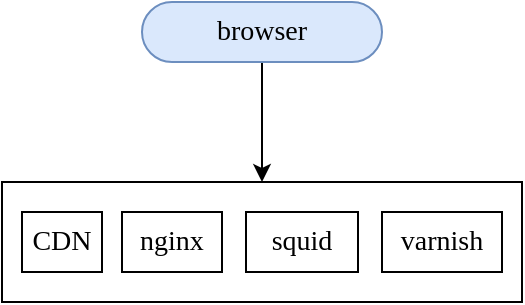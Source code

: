 <mxfile version="12.9.9" type="device" pages="5"><diagram id="aVSFI0ohO90rCz7l-M5f" name="静态页面技术"><mxGraphModel dx="1072" dy="792" grid="1" gridSize="10" guides="1" tooltips="1" connect="1" arrows="1" fold="1" page="1" pageScale="1" pageWidth="827" pageHeight="1169" math="0" shadow="0"><root><mxCell id="0"/><mxCell id="1" parent="0"/><mxCell id="fI-rvCRYNwLIC93Z8lfF-1" value="" style="rounded=0;whiteSpace=wrap;html=1;" vertex="1" parent="1"><mxGeometry x="260" y="380" width="260" height="60" as="geometry"/></mxCell><mxCell id="fI-rvCRYNwLIC93Z8lfF-7" style="edgeStyle=orthogonalEdgeStyle;rounded=0;orthogonalLoop=1;jettySize=auto;html=1;exitX=0.5;exitY=1;exitDx=0;exitDy=0;fontFamily=Verdana;fontSize=14;" edge="1" parent="1" source="fI-rvCRYNwLIC93Z8lfF-2" target="fI-rvCRYNwLIC93Z8lfF-1"><mxGeometry relative="1" as="geometry"/></mxCell><mxCell id="fI-rvCRYNwLIC93Z8lfF-2" value="browser" style="rounded=1;whiteSpace=wrap;html=1;arcSize=50;fontSize=14;fontFamily=Verdana;fillColor=#dae8fc;strokeColor=#6c8ebf;" vertex="1" parent="1"><mxGeometry x="330" y="290" width="120" height="30" as="geometry"/></mxCell><mxCell id="fI-rvCRYNwLIC93Z8lfF-3" value="CDN" style="rounded=0;whiteSpace=wrap;html=1;fontFamily=Verdana;fontSize=14;" vertex="1" parent="1"><mxGeometry x="270" y="395" width="40" height="30" as="geometry"/></mxCell><mxCell id="fI-rvCRYNwLIC93Z8lfF-4" value="nginx" style="rounded=0;whiteSpace=wrap;html=1;fontFamily=Verdana;fontSize=14;" vertex="1" parent="1"><mxGeometry x="320" y="395" width="50" height="30" as="geometry"/></mxCell><mxCell id="fI-rvCRYNwLIC93Z8lfF-5" value="squid" style="rounded=0;whiteSpace=wrap;html=1;fontFamily=Verdana;fontSize=14;" vertex="1" parent="1"><mxGeometry x="382" y="395" width="56" height="30" as="geometry"/></mxCell><mxCell id="fI-rvCRYNwLIC93Z8lfF-6" value="varnish" style="rounded=0;whiteSpace=wrap;html=1;fontFamily=Verdana;fontSize=14;" vertex="1" parent="1"><mxGeometry x="450" y="395" width="60" height="30" as="geometry"/></mxCell></root></mxGraphModel></diagram><diagram id="tgfwlnCYsEIhcOa2cPNQ" name="动态页面架构"><mxGraphModel dx="1072" dy="792" grid="1" gridSize="10" guides="1" tooltips="1" connect="1" arrows="1" fold="1" page="1" pageScale="1" pageWidth="827" pageHeight="1169" math="0" shadow="0"><root><mxCell id="LSGXY9-aAn0GkvIun8l5-0"/><mxCell id="LSGXY9-aAn0GkvIun8l5-1" parent="LSGXY9-aAn0GkvIun8l5-0"/><mxCell id="mcsETboyczyvjn5xk08q-5" style="edgeStyle=orthogonalEdgeStyle;rounded=0;orthogonalLoop=1;jettySize=auto;html=1;exitX=0.5;exitY=1;exitDx=0;exitDy=0;fontFamily=Verdana;fontSize=14;" edge="1" parent="LSGXY9-aAn0GkvIun8l5-1" source="mcsETboyczyvjn5xk08q-0" target="mcsETboyczyvjn5xk08q-1"><mxGeometry relative="1" as="geometry"/></mxCell><mxCell id="mcsETboyczyvjn5xk08q-0" value="browser" style="rounded=1;whiteSpace=wrap;html=1;arcSize=50;fontSize=14;fontFamily=Verdana;fillColor=#dae8fc;strokeColor=#6c8ebf;" vertex="1" parent="LSGXY9-aAn0GkvIun8l5-1"><mxGeometry x="330" y="290" width="120" height="30" as="geometry"/></mxCell><mxCell id="mcsETboyczyvjn5xk08q-6" style="edgeStyle=orthogonalEdgeStyle;rounded=0;orthogonalLoop=1;jettySize=auto;html=1;exitX=0.5;exitY=1;exitDx=0;exitDy=0;fontFamily=Verdana;fontSize=14;" edge="1" parent="LSGXY9-aAn0GkvIun8l5-1" source="mcsETboyczyvjn5xk08q-1" target="mcsETboyczyvjn5xk08q-2"><mxGeometry relative="1" as="geometry"/></mxCell><mxCell id="mcsETboyczyvjn5xk08q-1" value="web-server" style="rounded=0;whiteSpace=wrap;html=1;fontFamily=Verdana;fontSize=14;" vertex="1" parent="LSGXY9-aAn0GkvIun8l5-1"><mxGeometry x="330" y="350" width="120" height="30" as="geometry"/></mxCell><mxCell id="mcsETboyczyvjn5xk08q-7" style="edgeStyle=orthogonalEdgeStyle;rounded=0;orthogonalLoop=1;jettySize=auto;html=1;exitX=0.5;exitY=1;exitDx=0;exitDy=0;entryX=0.5;entryY=0;entryDx=0;entryDy=0;entryPerimeter=0;fontFamily=Verdana;fontSize=14;" edge="1" parent="LSGXY9-aAn0GkvIun8l5-1" source="mcsETboyczyvjn5xk08q-2" target="mcsETboyczyvjn5xk08q-4"><mxGeometry relative="1" as="geometry"/></mxCell><mxCell id="mcsETboyczyvjn5xk08q-8" style="edgeStyle=orthogonalEdgeStyle;rounded=0;orthogonalLoop=1;jettySize=auto;html=1;exitX=1;exitY=0.5;exitDx=0;exitDy=0;entryX=0;entryY=0.5;entryDx=0;entryDy=0;fontFamily=Verdana;fontSize=14;" edge="1" parent="LSGXY9-aAn0GkvIun8l5-1" source="mcsETboyczyvjn5xk08q-2" target="mcsETboyczyvjn5xk08q-3"><mxGeometry relative="1" as="geometry"/></mxCell><mxCell id="mcsETboyczyvjn5xk08q-2" value="service" style="rounded=0;whiteSpace=wrap;html=1;fontFamily=Verdana;fontSize=14;" vertex="1" parent="LSGXY9-aAn0GkvIun8l5-1"><mxGeometry x="330" y="415" width="120" height="30" as="geometry"/></mxCell><mxCell id="mcsETboyczyvjn5xk08q-3" value="cache" style="rounded=1;whiteSpace=wrap;html=1;fontFamily=Verdana;fontSize=14;arcSize=50;fillColor=#f8cecc;strokeColor=#b85450;" vertex="1" parent="LSGXY9-aAn0GkvIun8l5-1"><mxGeometry x="490" y="415" width="120" height="30" as="geometry"/></mxCell><mxCell id="mcsETboyczyvjn5xk08q-4" value="db" style="strokeWidth=1;html=1;shape=mxgraph.flowchart.stored_data;whiteSpace=wrap;fontFamily=Verdana;fontSize=14;fillColor=#e1d5e7;strokeColor=#9673a6;" vertex="1" parent="LSGXY9-aAn0GkvIun8l5-1"><mxGeometry x="330" y="480" width="120" height="30" as="geometry"/></mxCell></root></mxGraphModel></diagram><diagram id="fwi6J19v8ARQO1BLHRWG" name="动静分离"><mxGraphModel dx="1072" dy="792" grid="1" gridSize="10" guides="1" tooltips="1" connect="1" arrows="1" fold="1" page="1" pageScale="1" pageWidth="827" pageHeight="1169" math="0" shadow="0"><root><mxCell id="-nwlRfRPS2OPAzUGxocA-0"/><mxCell id="-nwlRfRPS2OPAzUGxocA-1" parent="-nwlRfRPS2OPAzUGxocA-0"/><mxCell id="08Z_oqlBaYScm3iZZ7eM-0" style="rounded=0;orthogonalLoop=1;jettySize=auto;html=1;exitX=0.5;exitY=1;exitDx=0;exitDy=0;fontFamily=Verdana;fontSize=14;" edge="1" parent="-nwlRfRPS2OPAzUGxocA-1" source="08Z_oqlBaYScm3iZZ7eM-1" target="08Z_oqlBaYScm3iZZ7eM-3"><mxGeometry relative="1" as="geometry"/></mxCell><mxCell id="WCYeZDT-pcHF7e7m8-yO-5" style="edgeStyle=none;rounded=0;orthogonalLoop=1;jettySize=auto;html=1;exitX=0.5;exitY=1;exitDx=0;exitDy=0;entryX=0.5;entryY=0;entryDx=0;entryDy=0;fontFamily=Verdana;fontSize=14;" edge="1" parent="-nwlRfRPS2OPAzUGxocA-1" source="08Z_oqlBaYScm3iZZ7eM-1" target="WCYeZDT-pcHF7e7m8-yO-0"><mxGeometry relative="1" as="geometry"/></mxCell><mxCell id="08Z_oqlBaYScm3iZZ7eM-1" value="browser" style="rounded=1;whiteSpace=wrap;html=1;arcSize=50;fontSize=14;fontFamily=Verdana;fillColor=#dae8fc;strokeColor=#6c8ebf;" vertex="1" parent="-nwlRfRPS2OPAzUGxocA-1"><mxGeometry x="208" y="240" width="120" height="30" as="geometry"/></mxCell><mxCell id="08Z_oqlBaYScm3iZZ7eM-2" style="edgeStyle=orthogonalEdgeStyle;rounded=0;orthogonalLoop=1;jettySize=auto;html=1;exitX=0.5;exitY=1;exitDx=0;exitDy=0;fontFamily=Verdana;fontSize=14;" edge="1" parent="-nwlRfRPS2OPAzUGxocA-1" source="08Z_oqlBaYScm3iZZ7eM-3" target="08Z_oqlBaYScm3iZZ7eM-6"><mxGeometry relative="1" as="geometry"/></mxCell><mxCell id="08Z_oqlBaYScm3iZZ7eM-3" value="web-server" style="rounded=0;whiteSpace=wrap;html=1;fontFamily=Verdana;fontSize=14;" vertex="1" parent="-nwlRfRPS2OPAzUGxocA-1"><mxGeometry x="330" y="350" width="120" height="30" as="geometry"/></mxCell><mxCell id="08Z_oqlBaYScm3iZZ7eM-4" style="edgeStyle=orthogonalEdgeStyle;rounded=0;orthogonalLoop=1;jettySize=auto;html=1;exitX=0.5;exitY=1;exitDx=0;exitDy=0;entryX=0.5;entryY=0;entryDx=0;entryDy=0;entryPerimeter=0;fontFamily=Verdana;fontSize=14;" edge="1" parent="-nwlRfRPS2OPAzUGxocA-1" source="08Z_oqlBaYScm3iZZ7eM-6" target="08Z_oqlBaYScm3iZZ7eM-8"><mxGeometry relative="1" as="geometry"/></mxCell><mxCell id="08Z_oqlBaYScm3iZZ7eM-5" style="edgeStyle=orthogonalEdgeStyle;rounded=0;orthogonalLoop=1;jettySize=auto;html=1;exitX=1;exitY=0.5;exitDx=0;exitDy=0;entryX=0;entryY=0.5;entryDx=0;entryDy=0;fontFamily=Verdana;fontSize=14;" edge="1" parent="-nwlRfRPS2OPAzUGxocA-1" source="08Z_oqlBaYScm3iZZ7eM-6" target="08Z_oqlBaYScm3iZZ7eM-7"><mxGeometry relative="1" as="geometry"/></mxCell><mxCell id="08Z_oqlBaYScm3iZZ7eM-6" value="service" style="rounded=0;whiteSpace=wrap;html=1;fontFamily=Verdana;fontSize=14;" vertex="1" parent="-nwlRfRPS2OPAzUGxocA-1"><mxGeometry x="330" y="415" width="120" height="30" as="geometry"/></mxCell><mxCell id="08Z_oqlBaYScm3iZZ7eM-7" value="cache" style="rounded=1;whiteSpace=wrap;html=1;fontFamily=Verdana;fontSize=14;arcSize=50;fillColor=#f8cecc;strokeColor=#b85450;" vertex="1" parent="-nwlRfRPS2OPAzUGxocA-1"><mxGeometry x="490" y="415" width="120" height="30" as="geometry"/></mxCell><mxCell id="08Z_oqlBaYScm3iZZ7eM-8" value="db" style="strokeWidth=1;html=1;shape=mxgraph.flowchart.stored_data;whiteSpace=wrap;fontFamily=Verdana;fontSize=14;fillColor=#e1d5e7;strokeColor=#9673a6;" vertex="1" parent="-nwlRfRPS2OPAzUGxocA-1"><mxGeometry x="330" y="480" width="120" height="30" as="geometry"/></mxCell><mxCell id="WCYeZDT-pcHF7e7m8-yO-0" value="" style="rounded=0;whiteSpace=wrap;html=1;" vertex="1" parent="-nwlRfRPS2OPAzUGxocA-1"><mxGeometry x="30" y="350" width="260" height="60" as="geometry"/></mxCell><mxCell id="WCYeZDT-pcHF7e7m8-yO-1" value="CDN" style="rounded=0;whiteSpace=wrap;html=1;fontFamily=Verdana;fontSize=14;" vertex="1" parent="-nwlRfRPS2OPAzUGxocA-1"><mxGeometry x="40" y="365" width="40" height="30" as="geometry"/></mxCell><mxCell id="WCYeZDT-pcHF7e7m8-yO-2" value="nginx" style="rounded=0;whiteSpace=wrap;html=1;fontFamily=Verdana;fontSize=14;" vertex="1" parent="-nwlRfRPS2OPAzUGxocA-1"><mxGeometry x="90" y="365" width="50" height="30" as="geometry"/></mxCell><mxCell id="WCYeZDT-pcHF7e7m8-yO-3" value="squid" style="rounded=0;whiteSpace=wrap;html=1;fontFamily=Verdana;fontSize=14;" vertex="1" parent="-nwlRfRPS2OPAzUGxocA-1"><mxGeometry x="152" y="365" width="56" height="30" as="geometry"/></mxCell><mxCell id="WCYeZDT-pcHF7e7m8-yO-4" value="varnish" style="rounded=0;whiteSpace=wrap;html=1;fontFamily=Verdana;fontSize=14;" vertex="1" parent="-nwlRfRPS2OPAzUGxocA-1"><mxGeometry x="220" y="365" width="60" height="30" as="geometry"/></mxCell><mxCell id="WCYeZDT-pcHF7e7m8-yO-6" value="58.com" style="text;html=1;strokeColor=none;fillColor=none;align=center;verticalAlign=middle;whiteSpace=wrap;rounded=0;fontFamily=Verdana;fontSize=13;" vertex="1" parent="-nwlRfRPS2OPAzUGxocA-1"><mxGeometry x="300" y="300" width="50" height="20" as="geometry"/></mxCell><mxCell id="WCYeZDT-pcHF7e7m8-yO-7" value="static.58.com" style="text;html=1;strokeColor=none;fillColor=none;align=center;verticalAlign=middle;whiteSpace=wrap;rounded=0;fontFamily=Verdana;fontSize=13;" vertex="1" parent="-nwlRfRPS2OPAzUGxocA-1"><mxGeometry x="181" y="300" width="50" height="20" as="geometry"/></mxCell></root></mxGraphModel></diagram><diagram id="pg_apbkI6deeiBKcWd-k" name="动态站点生成"><mxGraphModel dx="1072" dy="792" grid="1" gridSize="10" guides="1" tooltips="1" connect="1" arrows="1" fold="1" page="1" pageScale="1" pageWidth="827" pageHeight="1169" math="0" shadow="0"><root><mxCell id="ZIXb1lOtK5KmstJKQ4v--0"/><mxCell id="ZIXb1lOtK5KmstJKQ4v--1" parent="ZIXb1lOtK5KmstJKQ4v--0"/><mxCell id="KnP5d2Fkx3uTmGgvl2YX-0" style="edgeStyle=orthogonalEdgeStyle;rounded=0;orthogonalLoop=1;jettySize=auto;html=1;exitX=0.5;exitY=1;exitDx=0;exitDy=0;fontFamily=Verdana;fontSize=14;" edge="1" parent="ZIXb1lOtK5KmstJKQ4v--1" source="KnP5d2Fkx3uTmGgvl2YX-1" target="KnP5d2Fkx3uTmGgvl2YX-3"><mxGeometry relative="1" as="geometry"/></mxCell><mxCell id="KnP5d2Fkx3uTmGgvl2YX-1" value="browser" style="rounded=1;whiteSpace=wrap;html=1;arcSize=50;fontSize=14;fontFamily=Verdana;fillColor=#dae8fc;strokeColor=#6c8ebf;" vertex="1" parent="ZIXb1lOtK5KmstJKQ4v--1"><mxGeometry x="330" y="240" width="120" height="30" as="geometry"/></mxCell><mxCell id="KnP5d2Fkx3uTmGgvl2YX-2" style="edgeStyle=orthogonalEdgeStyle;rounded=0;orthogonalLoop=1;jettySize=auto;html=1;exitX=0.5;exitY=1;exitDx=0;exitDy=0;fontFamily=Verdana;fontSize=14;" edge="1" parent="ZIXb1lOtK5KmstJKQ4v--1" source="KnP5d2Fkx3uTmGgvl2YX-3" target="KnP5d2Fkx3uTmGgvl2YX-5"><mxGeometry relative="1" as="geometry"/></mxCell><mxCell id="KnP5d2Fkx3uTmGgvl2YX-3" value="web-server" style="rounded=0;whiteSpace=wrap;html=1;fontFamily=Verdana;fontSize=14;" vertex="1" parent="ZIXb1lOtK5KmstJKQ4v--1"><mxGeometry x="330" y="330" width="120" height="30" as="geometry"/></mxCell><mxCell id="KnP5d2Fkx3uTmGgvl2YX-4" style="edgeStyle=orthogonalEdgeStyle;rounded=0;orthogonalLoop=1;jettySize=auto;html=1;exitX=0.5;exitY=1;exitDx=0;exitDy=0;entryX=0.5;entryY=0;entryDx=0;entryDy=0;entryPerimeter=0;fontFamily=Verdana;fontSize=14;" edge="1" parent="ZIXb1lOtK5KmstJKQ4v--1" source="KnP5d2Fkx3uTmGgvl2YX-5" target="KnP5d2Fkx3uTmGgvl2YX-6"><mxGeometry relative="1" as="geometry"/></mxCell><mxCell id="KnP5d2Fkx3uTmGgvl2YX-5" value="service" style="rounded=0;whiteSpace=wrap;html=1;fontFamily=Verdana;fontSize=14;" vertex="1" parent="ZIXb1lOtK5KmstJKQ4v--1"><mxGeometry x="330" y="420" width="120" height="30" as="geometry"/></mxCell><mxCell id="KnP5d2Fkx3uTmGgvl2YX-6" value="db" style="strokeWidth=1;html=1;shape=mxgraph.flowchart.stored_data;whiteSpace=wrap;fontFamily=Verdana;fontSize=14;fillColor=#e1d5e7;strokeColor=#9673a6;" vertex="1" parent="ZIXb1lOtK5KmstJKQ4v--1"><mxGeometry x="330" y="510" width="120" height="30" as="geometry"/></mxCell><mxCell id="KnP5d2Fkx3uTmGgvl2YX-7" value="GET http://58.com/detail/1238888x.shtml" style="text;html=1;strokeColor=none;fillColor=none;align=center;verticalAlign=middle;whiteSpace=wrap;rounded=0;fontFamily=Verdana;fontSize=13;" vertex="1" parent="ZIXb1lOtK5KmstJKQ4v--1"><mxGeometry x="245" y="288" width="290" height="20" as="geometry"/></mxCell><mxCell id="KnP5d2Fkx3uTmGgvl2YX-10" value="tid=12348888" style="text;html=1;strokeColor=none;fillColor=none;align=center;verticalAlign=middle;whiteSpace=wrap;rounded=0;fontFamily=Verdana;fontSize=13;" vertex="1" parent="ZIXb1lOtK5KmstJKQ4v--1"><mxGeometry x="370" y="381" width="40" height="20" as="geometry"/></mxCell><mxCell id="KnP5d2Fkx3uTmGgvl2YX-11" value="select * from t_tiezi where tid=12348888" style="text;html=1;strokeColor=none;fillColor=none;align=center;verticalAlign=middle;whiteSpace=wrap;rounded=0;fontFamily=Verdana;fontSize=13;" vertex="1" parent="ZIXb1lOtK5KmstJKQ4v--1"><mxGeometry x="252" y="469" width="276" height="20" as="geometry"/></mxCell><mxCell id="cipVMFmIhwaAFnkvWb0F-0" value="访问&lt;font color=&quot;#fa6800&quot;&gt;详情页&lt;/font&gt;，解析出&lt;br&gt;帖子id是12348888" style="strokeWidth=1;html=1;shape=mxgraph.flowchart.annotation_1;align=left;pointerEvents=1;fillColor=#ffffff;fontFamily=Verdana;fontSize=13;" vertex="1" parent="ZIXb1lOtK5KmstJKQ4v--1"><mxGeometry x="500" y="325" width="50" height="40" as="geometry"/></mxCell><mxCell id="cipVMFmIhwaAFnkvWb0F-1" value="从数据库获取帖子实体" style="strokeWidth=1;html=1;shape=mxgraph.flowchart.annotation_1;align=left;pointerEvents=1;fillColor=#ffffff;fontFamily=Verdana;fontSize=13;" vertex="1" parent="ZIXb1lOtK5KmstJKQ4v--1"><mxGeometry x="500" y="420" width="50" height="30" as="geometry"/></mxCell><mxCell id="cipVMFmIhwaAFnkvWb0F-2" value="" style="endArrow=none;html=1;fontFamily=Verdana;fontSize=13;entryX=0;entryY=0.5;entryDx=0;entryDy=0;entryPerimeter=0;exitX=1;exitY=0.5;exitDx=0;exitDy=0;" edge="1" parent="ZIXb1lOtK5KmstJKQ4v--1" source="KnP5d2Fkx3uTmGgvl2YX-3" target="cipVMFmIhwaAFnkvWb0F-0"><mxGeometry width="50" height="50" relative="1" as="geometry"><mxPoint x="390" y="410" as="sourcePoint"/><mxPoint x="440" y="360" as="targetPoint"/></mxGeometry></mxCell><mxCell id="cipVMFmIhwaAFnkvWb0F-3" value="" style="endArrow=none;html=1;fontFamily=Verdana;fontSize=13;entryX=0;entryY=0.5;entryDx=0;entryDy=0;entryPerimeter=0;exitX=1;exitY=0.5;exitDx=0;exitDy=0;" edge="1" parent="ZIXb1lOtK5KmstJKQ4v--1" source="KnP5d2Fkx3uTmGgvl2YX-5" target="cipVMFmIhwaAFnkvWb0F-1"><mxGeometry width="50" height="50" relative="1" as="geometry"><mxPoint x="390" y="390" as="sourcePoint"/><mxPoint x="440" y="340" as="targetPoint"/></mxGeometry></mxCell></root></mxGraphModel></diagram><diagram id="cW2R1hXtRRh7_8gCygwR" name="页面静态化"><mxGraphModel dx="1072" dy="792" grid="1" gridSize="10" guides="1" tooltips="1" connect="1" arrows="1" fold="1" page="1" pageScale="1" pageWidth="827" pageHeight="1169" math="0" shadow="0"><root><mxCell id="_i66pmpp0X45EKM3Jl0M-0"/><mxCell id="_i66pmpp0X45EKM3Jl0M-1" parent="_i66pmpp0X45EKM3Jl0M-0"/><mxCell id="ChNcOYpQcG6XYNNo0gkg-0" value="" style="rounded=0;whiteSpace=wrap;html=1;" vertex="1" parent="_i66pmpp0X45EKM3Jl0M-1"><mxGeometry x="260" y="380" width="260" height="60" as="geometry"/></mxCell><mxCell id="ChNcOYpQcG6XYNNo0gkg-1" style="edgeStyle=orthogonalEdgeStyle;rounded=0;orthogonalLoop=1;jettySize=auto;html=1;exitX=0.5;exitY=1;exitDx=0;exitDy=0;fontFamily=Verdana;fontSize=14;" edge="1" parent="_i66pmpp0X45EKM3Jl0M-1" source="ChNcOYpQcG6XYNNo0gkg-2" target="ChNcOYpQcG6XYNNo0gkg-0"><mxGeometry relative="1" as="geometry"/></mxCell><mxCell id="ChNcOYpQcG6XYNNo0gkg-2" value="browser" style="rounded=1;whiteSpace=wrap;html=1;arcSize=50;fontSize=14;fontFamily=Verdana;fillColor=#dae8fc;strokeColor=#6c8ebf;" vertex="1" parent="_i66pmpp0X45EKM3Jl0M-1"><mxGeometry x="330" y="290" width="120" height="30" as="geometry"/></mxCell><mxCell id="ChNcOYpQcG6XYNNo0gkg-3" value="CDN" style="rounded=0;whiteSpace=wrap;html=1;fontFamily=Verdana;fontSize=14;" vertex="1" parent="_i66pmpp0X45EKM3Jl0M-1"><mxGeometry x="270" y="395" width="40" height="30" as="geometry"/></mxCell><mxCell id="ChNcOYpQcG6XYNNo0gkg-4" value="nginx" style="rounded=0;whiteSpace=wrap;html=1;fontFamily=Verdana;fontSize=14;" vertex="1" parent="_i66pmpp0X45EKM3Jl0M-1"><mxGeometry x="320" y="395" width="50" height="30" as="geometry"/></mxCell><mxCell id="ChNcOYpQcG6XYNNo0gkg-5" value="squid" style="rounded=0;whiteSpace=wrap;html=1;fontFamily=Verdana;fontSize=14;" vertex="1" parent="_i66pmpp0X45EKM3Jl0M-1"><mxGeometry x="382" y="395" width="56" height="30" as="geometry"/></mxCell><mxCell id="ChNcOYpQcG6XYNNo0gkg-6" value="varnish" style="rounded=0;whiteSpace=wrap;html=1;fontFamily=Verdana;fontSize=14;" vertex="1" parent="_i66pmpp0X45EKM3Jl0M-1"><mxGeometry x="450" y="395" width="60" height="30" as="geometry"/></mxCell><mxCell id="ht0xX6YK0l-NA63moAvt-0" value="GET http://58.com/detail/1238888x.shtml" style="text;html=1;strokeColor=none;fillColor=none;align=center;verticalAlign=middle;whiteSpace=wrap;rounded=0;fontFamily=Verdana;fontSize=13;" vertex="1" parent="_i66pmpp0X45EKM3Jl0M-1"><mxGeometry x="245" y="340" width="290" height="20" as="geometry"/></mxCell><mxCell id="K84L1kwMUp_YXn7j3BSr-0" value="12348888x.shtml&lt;br&gt;已经生成好" style="strokeWidth=1;html=1;shape=mxgraph.flowchart.annotation_1;align=left;pointerEvents=1;fillColor=#ffffff;fontFamily=Verdana;fontSize=13;" vertex="1" parent="_i66pmpp0X45EKM3Jl0M-1"><mxGeometry x="560" y="390" width="50" height="40" as="geometry"/></mxCell><mxCell id="K84L1kwMUp_YXn7j3BSr-1" value="" style="endArrow=none;html=1;fontFamily=Verdana;fontSize=13;entryX=0;entryY=0.5;entryDx=0;entryDy=0;entryPerimeter=0;exitX=1;exitY=0.5;exitDx=0;exitDy=0;" edge="1" parent="_i66pmpp0X45EKM3Jl0M-1" source="ChNcOYpQcG6XYNNo0gkg-0" target="K84L1kwMUp_YXn7j3BSr-0"><mxGeometry width="50" height="50" relative="1" as="geometry"><mxPoint x="390" y="430" as="sourcePoint"/><mxPoint x="440" y="380" as="targetPoint"/></mxGeometry></mxCell></root></mxGraphModel></diagram></mxfile>